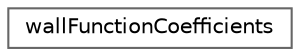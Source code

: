 digraph "Graphical Class Hierarchy"
{
 // LATEX_PDF_SIZE
  bgcolor="transparent";
  edge [fontname=Helvetica,fontsize=10,labelfontname=Helvetica,labelfontsize=10];
  node [fontname=Helvetica,fontsize=10,shape=box,height=0.2,width=0.4];
  rankdir="LR";
  Node0 [id="Node000000",label="wallFunctionCoefficients",height=0.2,width=0.4,color="grey40", fillcolor="white", style="filled",URL="$classFoam_1_1wallFunctionCoefficients.html",tooltip="Class to host the wall-function coefficients being used in the wall function boundary conditions."];
}
